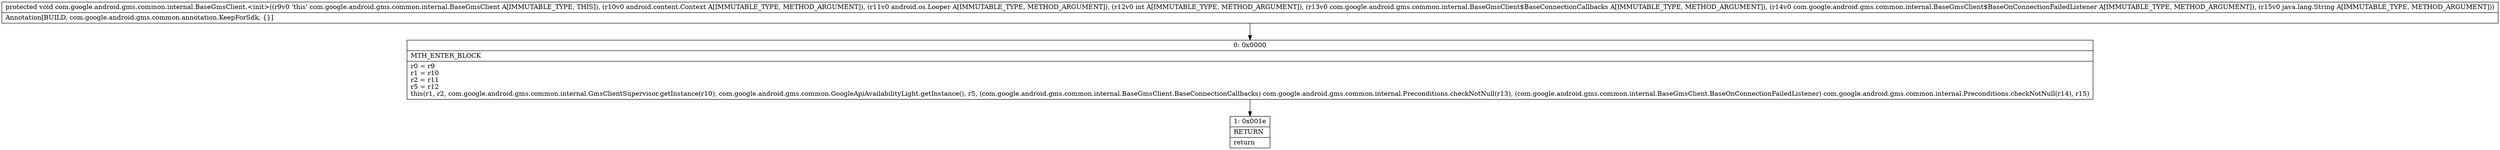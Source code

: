 digraph "CFG forcom.google.android.gms.common.internal.BaseGmsClient.\<init\>(Landroid\/content\/Context;Landroid\/os\/Looper;ILcom\/google\/android\/gms\/common\/internal\/BaseGmsClient$BaseConnectionCallbacks;Lcom\/google\/android\/gms\/common\/internal\/BaseGmsClient$BaseOnConnectionFailedListener;Ljava\/lang\/String;)V" {
Node_0 [shape=record,label="{0\:\ 0x0000|MTH_ENTER_BLOCK\l|r0 = r9\lr1 = r10\lr2 = r11\lr5 = r12\lthis(r1, r2, com.google.android.gms.common.internal.GmsClientSupervisor.getInstance(r10), com.google.android.gms.common.GoogleApiAvailabilityLight.getInstance(), r5, (com.google.android.gms.common.internal.BaseGmsClient.BaseConnectionCallbacks) com.google.android.gms.common.internal.Preconditions.checkNotNull(r13), (com.google.android.gms.common.internal.BaseGmsClient.BaseOnConnectionFailedListener) com.google.android.gms.common.internal.Preconditions.checkNotNull(r14), r15)\l}"];
Node_1 [shape=record,label="{1\:\ 0x001e|RETURN\l|return\l}"];
MethodNode[shape=record,label="{protected void com.google.android.gms.common.internal.BaseGmsClient.\<init\>((r9v0 'this' com.google.android.gms.common.internal.BaseGmsClient A[IMMUTABLE_TYPE, THIS]), (r10v0 android.content.Context A[IMMUTABLE_TYPE, METHOD_ARGUMENT]), (r11v0 android.os.Looper A[IMMUTABLE_TYPE, METHOD_ARGUMENT]), (r12v0 int A[IMMUTABLE_TYPE, METHOD_ARGUMENT]), (r13v0 com.google.android.gms.common.internal.BaseGmsClient$BaseConnectionCallbacks A[IMMUTABLE_TYPE, METHOD_ARGUMENT]), (r14v0 com.google.android.gms.common.internal.BaseGmsClient$BaseOnConnectionFailedListener A[IMMUTABLE_TYPE, METHOD_ARGUMENT]), (r15v0 java.lang.String A[IMMUTABLE_TYPE, METHOD_ARGUMENT]))  | Annotation[BUILD, com.google.android.gms.common.annotation.KeepForSdk, \{\}]\l}"];
MethodNode -> Node_0;
Node_0 -> Node_1;
}

